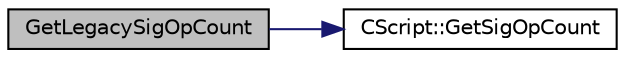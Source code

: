 digraph "GetLegacySigOpCount"
{
  edge [fontname="Helvetica",fontsize="10",labelfontname="Helvetica",labelfontsize="10"];
  node [fontname="Helvetica",fontsize="10",shape=record];
  rankdir="LR";
  Node544 [label="GetLegacySigOpCount",height=0.2,width=0.4,color="black", fillcolor="grey75", style="filled", fontcolor="black"];
  Node544 -> Node545 [color="midnightblue",fontsize="10",style="solid",fontname="Helvetica"];
  Node545 [label="CScript::GetSigOpCount",height=0.2,width=0.4,color="black", fillcolor="white", style="filled",URL="$class_c_script.html#a957f92ddf3efcd76b66e514c05f27dde",tooltip="Pre-version-0.6, Bitcoin always counted CHECKMULTISIGs as 20 sigops. "];
}

